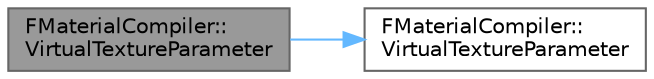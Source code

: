 digraph "FMaterialCompiler::VirtualTextureParameter"
{
 // INTERACTIVE_SVG=YES
 // LATEX_PDF_SIZE
  bgcolor="transparent";
  edge [fontname=Helvetica,fontsize=10,labelfontname=Helvetica,labelfontsize=10];
  node [fontname=Helvetica,fontsize=10,shape=box,height=0.2,width=0.4];
  rankdir="LR";
  Node1 [id="Node000001",label="FMaterialCompiler::\lVirtualTextureParameter",height=0.2,width=0.4,color="gray40", fillcolor="grey60", style="filled", fontcolor="black",tooltip=" "];
  Node1 -> Node2 [id="edge1_Node000001_Node000002",color="steelblue1",style="solid",tooltip=" "];
  Node2 [id="Node000002",label="FMaterialCompiler::\lVirtualTextureParameter",height=0.2,width=0.4,color="grey40", fillcolor="white", style="filled",URL="$d6/dca/classFMaterialCompiler.html#a989853340f1a014d3302230571efe038",tooltip=" "];
}
